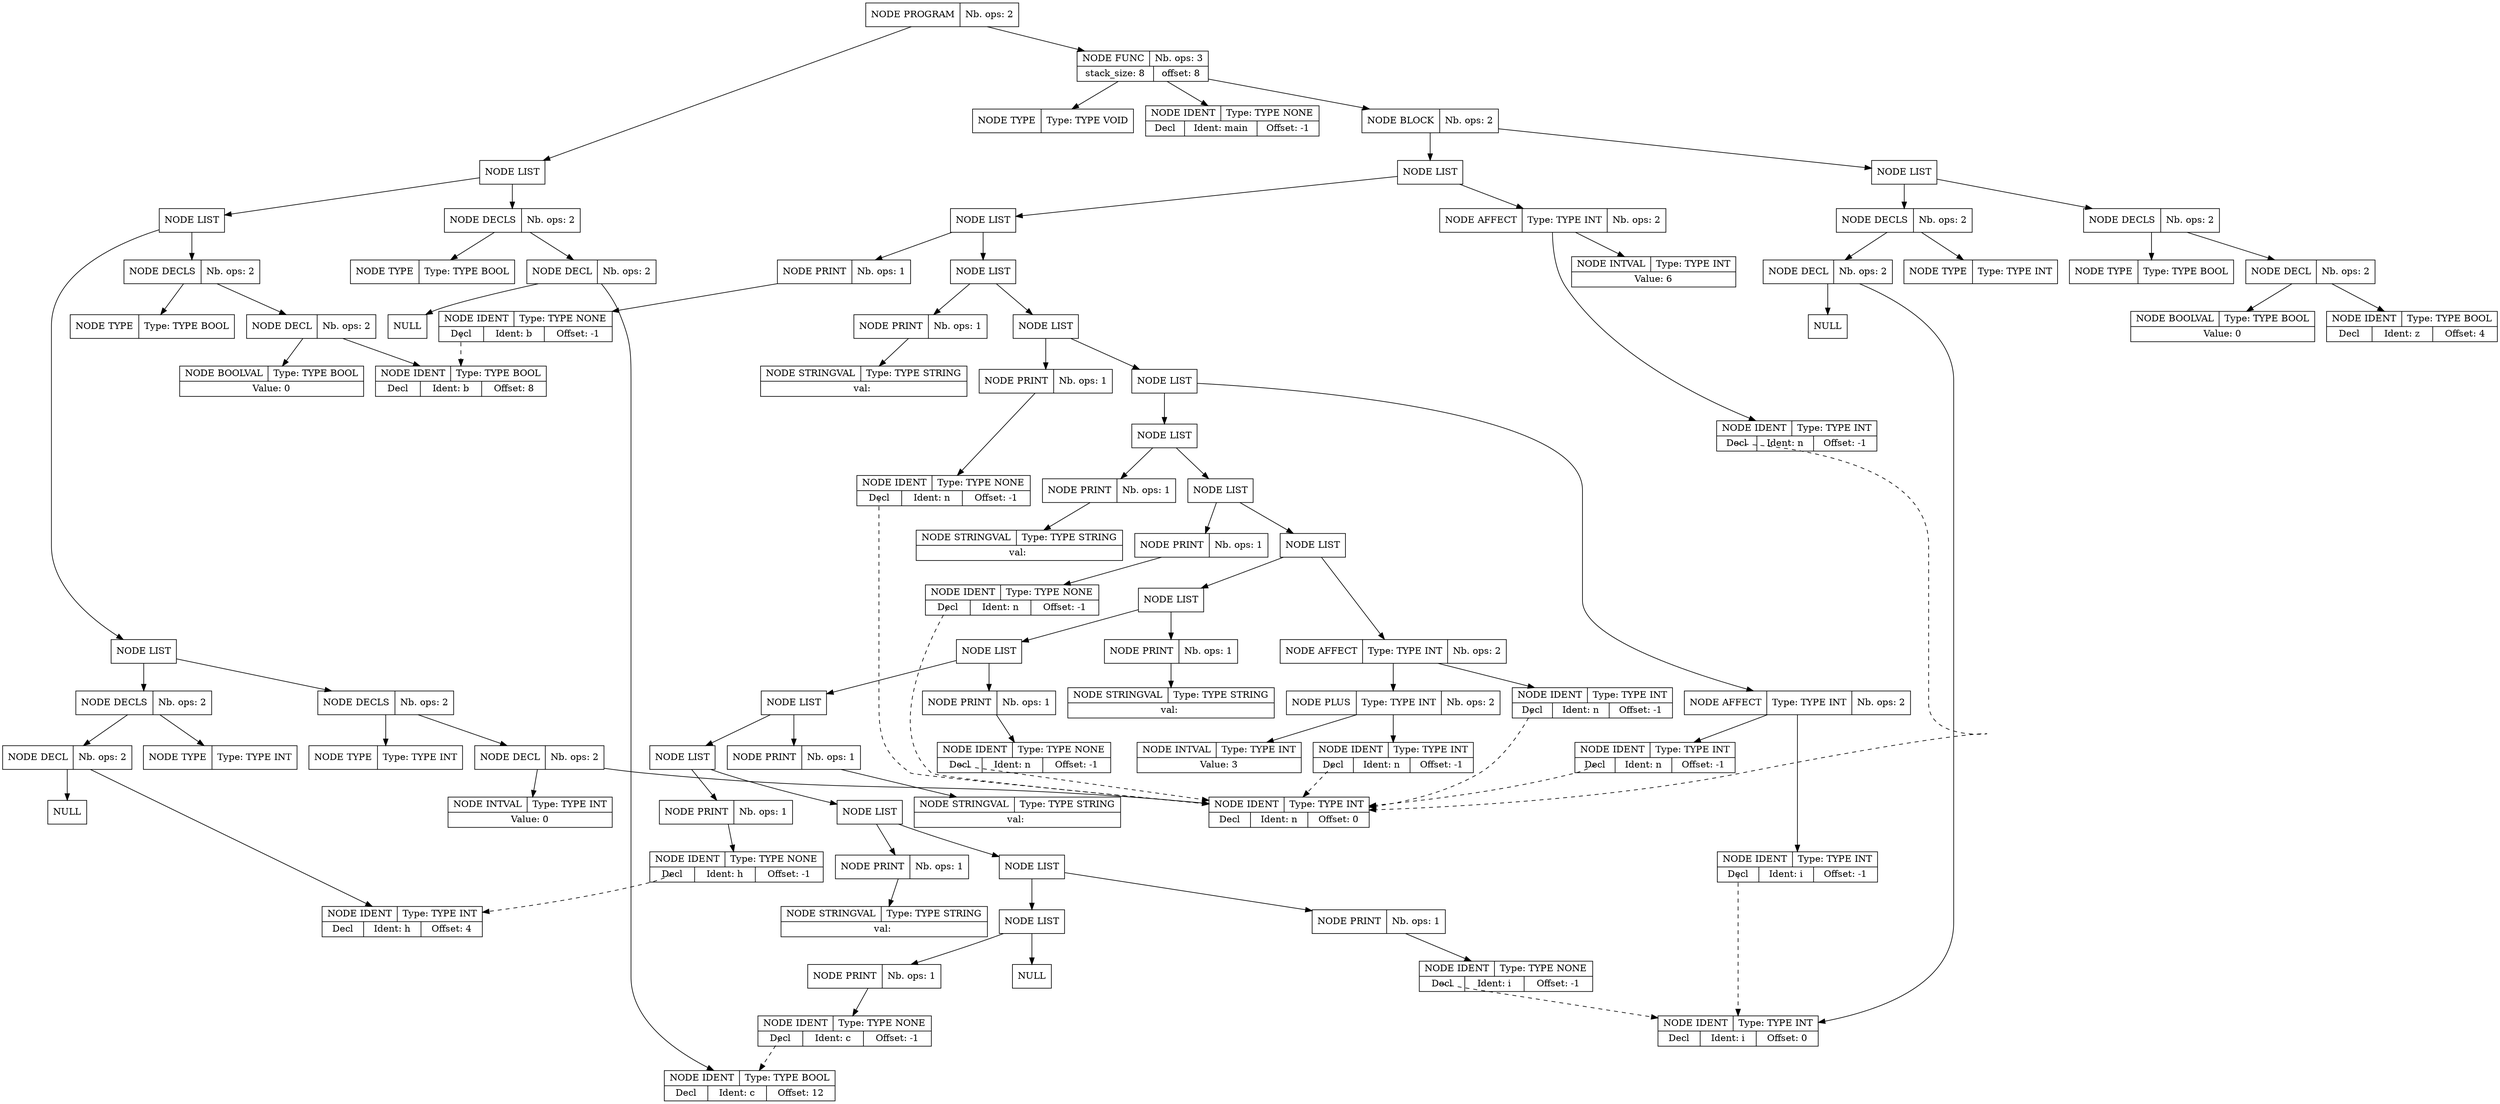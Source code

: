digraph global_vars {
    N1 [shape=record, label="{{NODE PROGRAM|Nb. ops: 2}}"];
    N2 [shape=record, label="{{NODE LIST}}"];
    N3 [shape=record, label="{{NODE LIST}}"];
    N4 [shape=record, label="{{NODE LIST}}"];
    N5 [shape=record, label="{{NODE DECLS|Nb. ops: 2}}"];
    N6 [shape=record, label="{{NODE TYPE|Type: TYPE INT}}"];
    edge[tailclip=true];
    N5 -> N6
    N7 [shape=record, label="{{NODE DECL|Nb. ops: 2}}"];
    N8 [shape=record, label="{{NODE IDENT|Type: TYPE INT}|{<decl>Decl      |Ident: n|Offset: 0}}"];
    edge[tailclip=true];
    N7 -> N8
    N9 [shape=record, label="{{NODE INTVAL|Type: TYPE INT}|{Value: 0}}"];
    edge[tailclip=true];
    N7 -> N9
    edge[tailclip=true];
    N5 -> N7
    edge[tailclip=true];
    N4 -> N5
    N10 [shape=record, label="{{NODE DECLS|Nb. ops: 2}}"];
    N11 [shape=record, label="{{NODE TYPE|Type: TYPE INT}}"];
    edge[tailclip=true];
    N10 -> N11
    N12 [shape=record, label="{{NODE DECL|Nb. ops: 2}}"];
    N13 [shape=record, label="{{NODE IDENT|Type: TYPE INT}|{<decl>Decl      |Ident: h|Offset: 4}}"];
    edge[tailclip=true];
    N12 -> N13
    N14 [shape=record, label="{{NULL}}"];
    edge[tailclip=true];
    N12 -> N14
    edge[tailclip=true];
    N10 -> N12
    edge[tailclip=true];
    N4 -> N10
    edge[tailclip=true];
    N3 -> N4
    N15 [shape=record, label="{{NODE DECLS|Nb. ops: 2}}"];
    N16 [shape=record, label="{{NODE TYPE|Type: TYPE BOOL}}"];
    edge[tailclip=true];
    N15 -> N16
    N17 [shape=record, label="{{NODE DECL|Nb. ops: 2}}"];
    N18 [shape=record, label="{{NODE IDENT|Type: TYPE BOOL}|{<decl>Decl      |Ident: b|Offset: 8}}"];
    edge[tailclip=true];
    N17 -> N18
    N19 [shape=record, label="{{NODE BOOLVAL|Type: TYPE BOOL}|{Value: 0}}"];
    edge[tailclip=true];
    N17 -> N19
    edge[tailclip=true];
    N15 -> N17
    edge[tailclip=true];
    N3 -> N15
    edge[tailclip=true];
    N2 -> N3
    N20 [shape=record, label="{{NODE DECLS|Nb. ops: 2}}"];
    N21 [shape=record, label="{{NODE TYPE|Type: TYPE BOOL}}"];
    edge[tailclip=true];
    N20 -> N21
    N22 [shape=record, label="{{NODE DECL|Nb. ops: 2}}"];
    N23 [shape=record, label="{{NODE IDENT|Type: TYPE BOOL}|{<decl>Decl      |Ident: c|Offset: 12}}"];
    edge[tailclip=true];
    N22 -> N23
    N24 [shape=record, label="{{NULL}}"];
    edge[tailclip=true];
    N22 -> N24
    edge[tailclip=true];
    N20 -> N22
    edge[tailclip=true];
    N2 -> N20
    edge[tailclip=true];
    N1 -> N2
    N25 [shape=record, label="{{NODE FUNC|Nb. ops: 3}|{stack_size: 8|offset: 8}}"];
    N26 [shape=record, label="{{NODE TYPE|Type: TYPE VOID}}"];
    edge[tailclip=true];
    N25 -> N26
    N27 [shape=record, label="{{NODE IDENT|Type: TYPE NONE}|{<decl>Decl      |Ident: main|Offset: -1}}"];
    edge[tailclip=true];
    N25 -> N27
    N28 [shape=record, label="{{NODE BLOCK|Nb. ops: 2}}"];
    N29 [shape=record, label="{{NODE LIST}}"];
    N30 [shape=record, label="{{NODE DECLS|Nb. ops: 2}}"];
    N31 [shape=record, label="{{NODE TYPE|Type: TYPE INT}}"];
    edge[tailclip=true];
    N30 -> N31
    N32 [shape=record, label="{{NODE DECL|Nb. ops: 2}}"];
    N33 [shape=record, label="{{NODE IDENT|Type: TYPE INT}|{<decl>Decl      |Ident: i|Offset: 0}}"];
    edge[tailclip=true];
    N32 -> N33
    N34 [shape=record, label="{{NULL}}"];
    edge[tailclip=true];
    N32 -> N34
    edge[tailclip=true];
    N30 -> N32
    edge[tailclip=true];
    N29 -> N30
    N35 [shape=record, label="{{NODE DECLS|Nb. ops: 2}}"];
    N36 [shape=record, label="{{NODE TYPE|Type: TYPE BOOL}}"];
    edge[tailclip=true];
    N35 -> N36
    N37 [shape=record, label="{{NODE DECL|Nb. ops: 2}}"];
    N38 [shape=record, label="{{NODE IDENT|Type: TYPE BOOL}|{<decl>Decl      |Ident: z|Offset: 4}}"];
    edge[tailclip=true];
    N37 -> N38
    N39 [shape=record, label="{{NODE BOOLVAL|Type: TYPE BOOL}|{Value: 0}}"];
    edge[tailclip=true];
    N37 -> N39
    edge[tailclip=true];
    N35 -> N37
    edge[tailclip=true];
    N29 -> N35
    edge[tailclip=true];
    N28 -> N29
    N40 [shape=record, label="{{NODE LIST}}"];
    N41 [shape=record, label="{{NODE LIST}}"];
    N42 [shape=record, label="{{NODE LIST}}"];
    N43 [shape=record, label="{{NODE LIST}}"];
    N44 [shape=record, label="{{NODE LIST}}"];
    N45 [shape=record, label="{{NODE LIST}}"];
    N46 [shape=record, label="{{NODE LIST}}"];
    N47 [shape=record, label="{{NODE LIST}}"];
    N48 [shape=record, label="{{NODE LIST}}"];
    N49 [shape=record, label="{{NODE LIST}}"];
    N50 [shape=record, label="{{NODE LIST}}"];
    N51 [shape=record, label="{{NODE LIST}}"];
    N52 [shape=record, label="{{NODE LIST}}"];
    N53 [shape=record, label="{{NODE LIST}}"];
    N54 [shape=record, label="{{NODE LIST}}"];
    N55 [shape=record, label="{{NULL}}"];
    edge[tailclip=true];
    N54 -> N55
    N56 [shape=record, label="{{NODE PRINT|Nb. ops: 1}}"];
    N57 [shape=record, label="{{NODE IDENT|Type: TYPE NONE}|{<decl>Decl      |Ident: c|Offset: -1}}"];
    edge[tailclip=false];
    "N57":decl:c -> "N23" [style=dashed]
    edge[tailclip=true];
    N56 -> N57
    edge[tailclip=true];
    N54 -> N56
    edge[tailclip=true];
    N53 -> N54
    N58 [shape=record, label="{{NODE PRINT|Nb. ops: 1}}"];
    N59 [shape=record, label="{{NODE IDENT|Type: TYPE NONE}|{<decl>Decl      |Ident: i|Offset: -1}}"];
    edge[tailclip=false];
    "N59":decl:c -> "N33" [style=dashed]
    edge[tailclip=true];
    N58 -> N59
    edge[tailclip=true];
    N53 -> N58
    edge[tailclip=true];
    N52 -> N53
    N60 [shape=record, label="{{NODE PRINT|Nb. ops: 1}}"];
    N61 [shape=record, label="{{NODE STRINGVAL|Type: TYPE STRING}|{val: \n}}"];
    edge[tailclip=true];
    N60 -> N61
    edge[tailclip=true];
    N52 -> N60
    edge[tailclip=true];
    N51 -> N52
    N62 [shape=record, label="{{NODE PRINT|Nb. ops: 1}}"];
    N63 [shape=record, label="{{NODE IDENT|Type: TYPE NONE}|{<decl>Decl      |Ident: h|Offset: -1}}"];
    edge[tailclip=false];
    "N63":decl:c -> "N13" [style=dashed]
    edge[tailclip=true];
    N62 -> N63
    edge[tailclip=true];
    N51 -> N62
    edge[tailclip=true];
    N50 -> N51
    N64 [shape=record, label="{{NODE PRINT|Nb. ops: 1}}"];
    N65 [shape=record, label="{{NODE STRINGVAL|Type: TYPE STRING}|{val: \n}}"];
    edge[tailclip=true];
    N64 -> N65
    edge[tailclip=true];
    N50 -> N64
    edge[tailclip=true];
    N49 -> N50
    N66 [shape=record, label="{{NODE PRINT|Nb. ops: 1}}"];
    N67 [shape=record, label="{{NODE IDENT|Type: TYPE NONE}|{<decl>Decl      |Ident: n|Offset: -1}}"];
    edge[tailclip=false];
    "N67":decl:c -> "N8" [style=dashed]
    edge[tailclip=true];
    N66 -> N67
    edge[tailclip=true];
    N49 -> N66
    edge[tailclip=true];
    N48 -> N49
    N68 [shape=record, label="{{NODE PRINT|Nb. ops: 1}}"];
    N69 [shape=record, label="{{NODE STRINGVAL|Type: TYPE STRING}|{val: \n}}"];
    edge[tailclip=true];
    N68 -> N69
    edge[tailclip=true];
    N48 -> N68
    edge[tailclip=true];
    N47 -> N48
    N70 [shape=record, label="{{NODE AFFECT|Type: TYPE INT|Nb. ops: 2}}"];
    N71 [shape=record, label="{{NODE IDENT|Type: TYPE INT}|{<decl>Decl      |Ident: n|Offset: -1}}"];
    edge[tailclip=false];
    "N71":decl:c -> "N8" [style=dashed]
    edge[tailclip=true];
    N70 -> N71
    N72 [shape=record, label="{{NODE PLUS|Type: TYPE INT|Nb. ops: 2}}"];
    N73 [shape=record, label="{{NODE IDENT|Type: TYPE INT}|{<decl>Decl      |Ident: n|Offset: -1}}"];
    edge[tailclip=false];
    "N73":decl:c -> "N8" [style=dashed]
    edge[tailclip=true];
    N72 -> N73
    N74 [shape=record, label="{{NODE INTVAL|Type: TYPE INT}|{Value: 3}}"];
    edge[tailclip=true];
    N72 -> N74
    edge[tailclip=true];
    N70 -> N72
    edge[tailclip=true];
    N47 -> N70
    edge[tailclip=true];
    N46 -> N47
    N75 [shape=record, label="{{NODE PRINT|Nb. ops: 1}}"];
    N76 [shape=record, label="{{NODE IDENT|Type: TYPE NONE}|{<decl>Decl      |Ident: n|Offset: -1}}"];
    edge[tailclip=false];
    "N76":decl:c -> "N8" [style=dashed]
    edge[tailclip=true];
    N75 -> N76
    edge[tailclip=true];
    N46 -> N75
    edge[tailclip=true];
    N45 -> N46
    N77 [shape=record, label="{{NODE PRINT|Nb. ops: 1}}"];
    N78 [shape=record, label="{{NODE STRINGVAL|Type: TYPE STRING}|{val: \n}}"];
    edge[tailclip=true];
    N77 -> N78
    edge[tailclip=true];
    N45 -> N77
    edge[tailclip=true];
    N44 -> N45
    N79 [shape=record, label="{{NODE AFFECT|Type: TYPE INT|Nb. ops: 2}}"];
    N80 [shape=record, label="{{NODE IDENT|Type: TYPE INT}|{<decl>Decl      |Ident: n|Offset: -1}}"];
    edge[tailclip=false];
    "N80":decl:c -> "N8" [style=dashed]
    edge[tailclip=true];
    N79 -> N80
    N81 [shape=record, label="{{NODE IDENT|Type: TYPE INT}|{<decl>Decl      |Ident: i|Offset: -1}}"];
    edge[tailclip=false];
    "N81":decl:c -> "N33" [style=dashed]
    edge[tailclip=true];
    N79 -> N81
    edge[tailclip=true];
    N44 -> N79
    edge[tailclip=true];
    N43 -> N44
    N82 [shape=record, label="{{NODE PRINT|Nb. ops: 1}}"];
    N83 [shape=record, label="{{NODE IDENT|Type: TYPE NONE}|{<decl>Decl      |Ident: n|Offset: -1}}"];
    edge[tailclip=false];
    "N83":decl:c -> "N8" [style=dashed]
    edge[tailclip=true];
    N82 -> N83
    edge[tailclip=true];
    N43 -> N82
    edge[tailclip=true];
    N42 -> N43
    N84 [shape=record, label="{{NODE PRINT|Nb. ops: 1}}"];
    N85 [shape=record, label="{{NODE STRINGVAL|Type: TYPE STRING}|{val: \n}}"];
    edge[tailclip=true];
    N84 -> N85
    edge[tailclip=true];
    N42 -> N84
    edge[tailclip=true];
    N41 -> N42
    N86 [shape=record, label="{{NODE PRINT|Nb. ops: 1}}"];
    N87 [shape=record, label="{{NODE IDENT|Type: TYPE NONE}|{<decl>Decl      |Ident: b|Offset: -1}}"];
    edge[tailclip=false];
    "N87":decl:c -> "N18" [style=dashed]
    edge[tailclip=true];
    N86 -> N87
    edge[tailclip=true];
    N41 -> N86
    edge[tailclip=true];
    N40 -> N41
    N88 [shape=record, label="{{NODE AFFECT|Type: TYPE INT|Nb. ops: 2}}"];
    N89 [shape=record, label="{{NODE IDENT|Type: TYPE INT}|{<decl>Decl      |Ident: n|Offset: -1}}"];
    edge[tailclip=false];
    "N89":decl:c -> "N8" [style=dashed]
    edge[tailclip=true];
    N88 -> N89
    N90 [shape=record, label="{{NODE INTVAL|Type: TYPE INT}|{Value: 6}}"];
    edge[tailclip=true];
    N88 -> N90
    edge[tailclip=true];
    N40 -> N88
    edge[tailclip=true];
    N28 -> N40
    edge[tailclip=true];
    N25 -> N28
    edge[tailclip=true];
    N1 -> N25
}